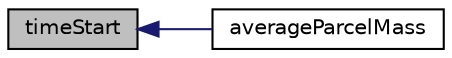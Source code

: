 digraph "timeStart"
{
  bgcolor="transparent";
  edge [fontname="Helvetica",fontsize="10",labelfontname="Helvetica",labelfontsize="10"];
  node [fontname="Helvetica",fontsize="10",shape=record];
  rankdir="LR";
  Node919 [label="timeStart",height=0.2,width=0.4,color="black", fillcolor="grey75", style="filled", fontcolor="black"];
  Node919 -> Node920 [dir="back",color="midnightblue",fontsize="10",style="solid",fontname="Helvetica"];
  Node920 [label="averageParcelMass",height=0.2,width=0.4,color="black",URL="$a25201.html#a8d6e9910b3b4ee07b11d7637b97348e2",tooltip="Return the average parcel mass over the injection period. "];
}
